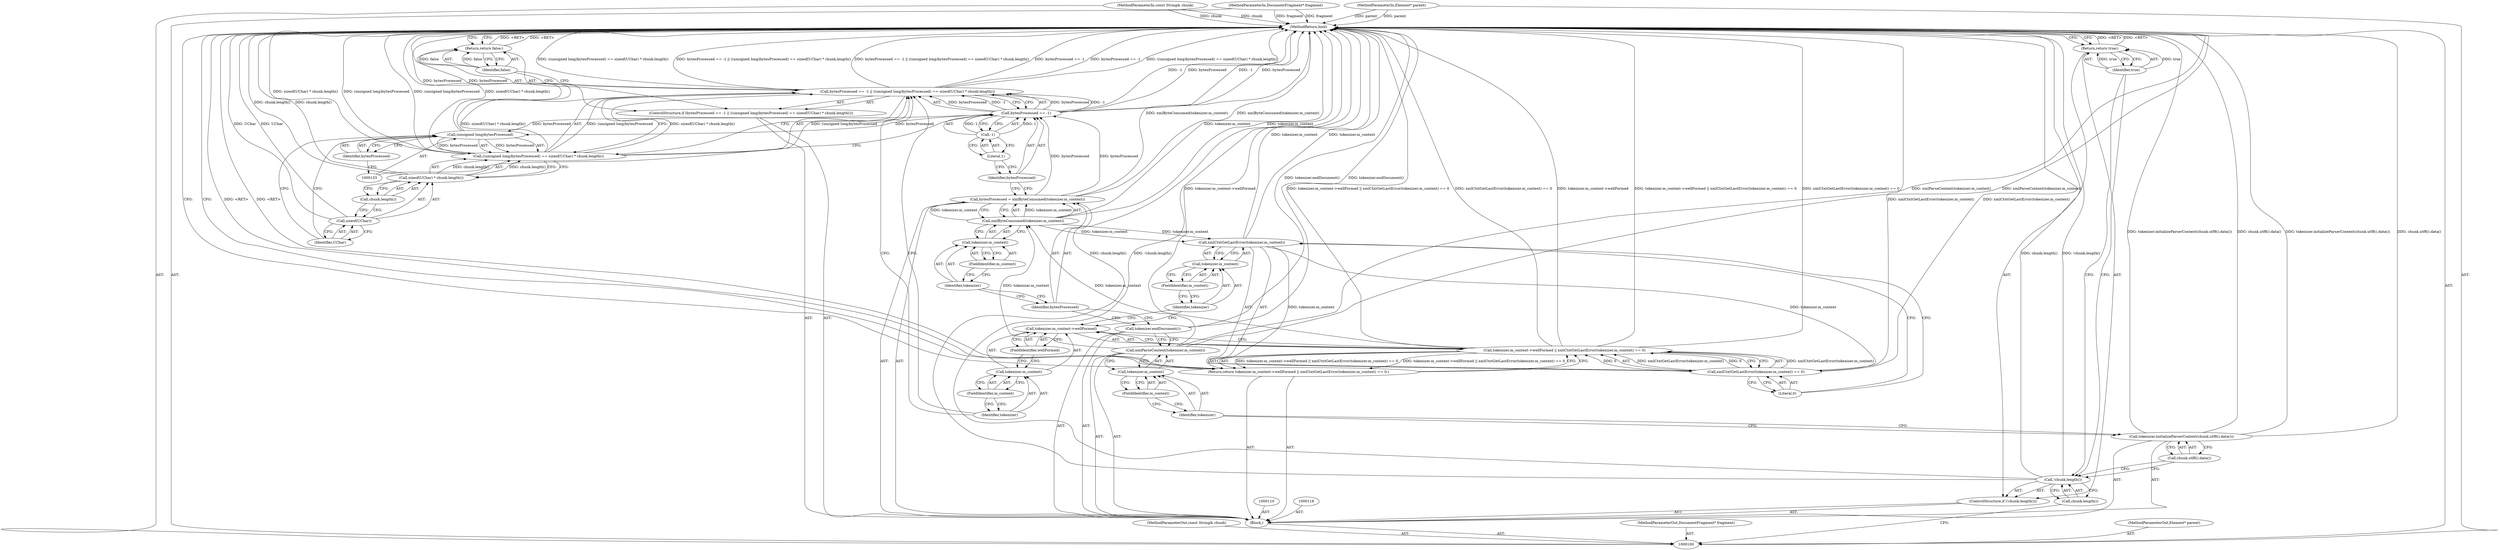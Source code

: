 digraph "1_Chrome_a1ce1b69e269a7e61ea0bf0691b90be0cbe9b4c5" {
"1000154" [label="(MethodReturn,bool)"];
"1000101" [label="(MethodParameterIn,const String& chunk)"];
"1000237" [label="(MethodParameterOut,const String& chunk)"];
"1000102" [label="(MethodParameterIn,DocumentFragment* fragment)"];
"1000238" [label="(MethodParameterOut,DocumentFragment* fragment)"];
"1000103" [label="(MethodParameterIn,Element* parent)"];
"1000239" [label="(MethodParameterOut,Element* parent)"];
"1000114" [label="(Call,tokenizer.m_context)"];
"1000115" [label="(Identifier,tokenizer)"];
"1000116" [label="(FieldIdentifier,m_context)"];
"1000113" [label="(Call,xmlParseContent(tokenizer.m_context))"];
"1000117" [label="(Call,tokenizer.endDocument())"];
"1000119" [label="(Call,bytesProcessed = xmlByteConsumed(tokenizer.m_context))"];
"1000120" [label="(Identifier,bytesProcessed)"];
"1000121" [label="(Call,xmlByteConsumed(tokenizer.m_context))"];
"1000122" [label="(Call,tokenizer.m_context)"];
"1000123" [label="(Identifier,tokenizer)"];
"1000124" [label="(FieldIdentifier,m_context)"];
"1000129" [label="(Call,-1)"];
"1000130" [label="(Literal,1)"];
"1000131" [label="(Call,((unsigned long)bytesProcessed) == sizeof(UChar) * chunk.length())"];
"1000132" [label="(Call,(unsigned long)bytesProcessed)"];
"1000125" [label="(ControlStructure,if (bytesProcessed == -1 || ((unsigned long)bytesProcessed) == sizeof(UChar) * chunk.length()))"];
"1000134" [label="(Identifier,bytesProcessed)"];
"1000135" [label="(Call,sizeof(UChar) * chunk.length())"];
"1000136" [label="(Call,sizeof(UChar))"];
"1000137" [label="(Identifier,UChar)"];
"1000126" [label="(Call,bytesProcessed == -1 || ((unsigned long)bytesProcessed) == sizeof(UChar) * chunk.length())"];
"1000127" [label="(Call,bytesProcessed == -1)"];
"1000128" [label="(Identifier,bytesProcessed)"];
"1000138" [label="(Call,chunk.length())"];
"1000140" [label="(Identifier,false)"];
"1000139" [label="(Return,return false;)"];
"1000142" [label="(Call,tokenizer.m_context->wellFormed || xmlCtxtGetLastError(tokenizer.m_context) == 0)"];
"1000143" [label="(Call,tokenizer.m_context->wellFormed)"];
"1000144" [label="(Call,tokenizer.m_context)"];
"1000145" [label="(Identifier,tokenizer)"];
"1000146" [label="(FieldIdentifier,m_context)"];
"1000147" [label="(FieldIdentifier,wellFormed)"];
"1000141" [label="(Return,return tokenizer.m_context->wellFormed || xmlCtxtGetLastError(tokenizer.m_context) == 0;)"];
"1000148" [label="(Call,xmlCtxtGetLastError(tokenizer.m_context) == 0)"];
"1000149" [label="(Call,xmlCtxtGetLastError(tokenizer.m_context))"];
"1000150" [label="(Call,tokenizer.m_context)"];
"1000151" [label="(Identifier,tokenizer)"];
"1000152" [label="(FieldIdentifier,m_context)"];
"1000153" [label="(Literal,0)"];
"1000104" [label="(Block,)"];
"1000105" [label="(ControlStructure,if (!chunk.length()))"];
"1000106" [label="(Call,!chunk.length())"];
"1000107" [label="(Call,chunk.length())"];
"1000109" [label="(Identifier,true)"];
"1000108" [label="(Return,return true;)"];
"1000112" [label="(Call,chunk.utf8().data())"];
"1000111" [label="(Call,tokenizer.initializeParserContext(chunk.utf8().data()))"];
"1000154" -> "1000100"  [label="AST: "];
"1000154" -> "1000108"  [label="CFG: "];
"1000154" -> "1000139"  [label="CFG: "];
"1000154" -> "1000141"  [label="CFG: "];
"1000139" -> "1000154"  [label="DDG: <RET>"];
"1000141" -> "1000154"  [label="DDG: <RET>"];
"1000108" -> "1000154"  [label="DDG: <RET>"];
"1000117" -> "1000154"  [label="DDG: tokenizer.endDocument()"];
"1000126" -> "1000154"  [label="DDG: bytesProcessed == -1 || ((unsigned long)bytesProcessed) == sizeof(UChar) * chunk.length()"];
"1000126" -> "1000154"  [label="DDG: bytesProcessed == -1"];
"1000126" -> "1000154"  [label="DDG: ((unsigned long)bytesProcessed) == sizeof(UChar) * chunk.length()"];
"1000142" -> "1000154"  [label="DDG: tokenizer.m_context->wellFormed || xmlCtxtGetLastError(tokenizer.m_context) == 0"];
"1000142" -> "1000154"  [label="DDG: xmlCtxtGetLastError(tokenizer.m_context) == 0"];
"1000142" -> "1000154"  [label="DDG: tokenizer.m_context->wellFormed"];
"1000106" -> "1000154"  [label="DDG: chunk.length()"];
"1000106" -> "1000154"  [label="DDG: !chunk.length()"];
"1000131" -> "1000154"  [label="DDG: (unsigned long)bytesProcessed"];
"1000131" -> "1000154"  [label="DDG: sizeof(UChar) * chunk.length()"];
"1000119" -> "1000154"  [label="DDG: xmlByteConsumed(tokenizer.m_context)"];
"1000149" -> "1000154"  [label="DDG: tokenizer.m_context"];
"1000111" -> "1000154"  [label="DDG: tokenizer.initializeParserContext(chunk.utf8().data())"];
"1000111" -> "1000154"  [label="DDG: chunk.utf8().data()"];
"1000127" -> "1000154"  [label="DDG: -1"];
"1000127" -> "1000154"  [label="DDG: bytesProcessed"];
"1000103" -> "1000154"  [label="DDG: parent"];
"1000132" -> "1000154"  [label="DDG: bytesProcessed"];
"1000148" -> "1000154"  [label="DDG: xmlCtxtGetLastError(tokenizer.m_context)"];
"1000102" -> "1000154"  [label="DDG: fragment"];
"1000113" -> "1000154"  [label="DDG: xmlParseContent(tokenizer.m_context)"];
"1000101" -> "1000154"  [label="DDG: chunk"];
"1000121" -> "1000154"  [label="DDG: tokenizer.m_context"];
"1000135" -> "1000154"  [label="DDG: chunk.length()"];
"1000136" -> "1000154"  [label="DDG: UChar"];
"1000101" -> "1000100"  [label="AST: "];
"1000101" -> "1000154"  [label="DDG: chunk"];
"1000237" -> "1000100"  [label="AST: "];
"1000102" -> "1000100"  [label="AST: "];
"1000102" -> "1000154"  [label="DDG: fragment"];
"1000238" -> "1000100"  [label="AST: "];
"1000103" -> "1000100"  [label="AST: "];
"1000103" -> "1000154"  [label="DDG: parent"];
"1000239" -> "1000100"  [label="AST: "];
"1000114" -> "1000113"  [label="AST: "];
"1000114" -> "1000116"  [label="CFG: "];
"1000115" -> "1000114"  [label="AST: "];
"1000116" -> "1000114"  [label="AST: "];
"1000113" -> "1000114"  [label="CFG: "];
"1000115" -> "1000114"  [label="AST: "];
"1000115" -> "1000111"  [label="CFG: "];
"1000116" -> "1000115"  [label="CFG: "];
"1000116" -> "1000114"  [label="AST: "];
"1000116" -> "1000115"  [label="CFG: "];
"1000114" -> "1000116"  [label="CFG: "];
"1000113" -> "1000104"  [label="AST: "];
"1000113" -> "1000114"  [label="CFG: "];
"1000114" -> "1000113"  [label="AST: "];
"1000117" -> "1000113"  [label="CFG: "];
"1000113" -> "1000154"  [label="DDG: xmlParseContent(tokenizer.m_context)"];
"1000113" -> "1000121"  [label="DDG: tokenizer.m_context"];
"1000117" -> "1000104"  [label="AST: "];
"1000117" -> "1000113"  [label="CFG: "];
"1000120" -> "1000117"  [label="CFG: "];
"1000117" -> "1000154"  [label="DDG: tokenizer.endDocument()"];
"1000119" -> "1000104"  [label="AST: "];
"1000119" -> "1000121"  [label="CFG: "];
"1000120" -> "1000119"  [label="AST: "];
"1000121" -> "1000119"  [label="AST: "];
"1000128" -> "1000119"  [label="CFG: "];
"1000119" -> "1000154"  [label="DDG: xmlByteConsumed(tokenizer.m_context)"];
"1000121" -> "1000119"  [label="DDG: tokenizer.m_context"];
"1000119" -> "1000127"  [label="DDG: bytesProcessed"];
"1000120" -> "1000119"  [label="AST: "];
"1000120" -> "1000117"  [label="CFG: "];
"1000123" -> "1000120"  [label="CFG: "];
"1000121" -> "1000119"  [label="AST: "];
"1000121" -> "1000122"  [label="CFG: "];
"1000122" -> "1000121"  [label="AST: "];
"1000119" -> "1000121"  [label="CFG: "];
"1000121" -> "1000154"  [label="DDG: tokenizer.m_context"];
"1000121" -> "1000119"  [label="DDG: tokenizer.m_context"];
"1000113" -> "1000121"  [label="DDG: tokenizer.m_context"];
"1000121" -> "1000149"  [label="DDG: tokenizer.m_context"];
"1000122" -> "1000121"  [label="AST: "];
"1000122" -> "1000124"  [label="CFG: "];
"1000123" -> "1000122"  [label="AST: "];
"1000124" -> "1000122"  [label="AST: "];
"1000121" -> "1000122"  [label="CFG: "];
"1000123" -> "1000122"  [label="AST: "];
"1000123" -> "1000120"  [label="CFG: "];
"1000124" -> "1000123"  [label="CFG: "];
"1000124" -> "1000122"  [label="AST: "];
"1000124" -> "1000123"  [label="CFG: "];
"1000122" -> "1000124"  [label="CFG: "];
"1000129" -> "1000127"  [label="AST: "];
"1000129" -> "1000130"  [label="CFG: "];
"1000130" -> "1000129"  [label="AST: "];
"1000127" -> "1000129"  [label="CFG: "];
"1000129" -> "1000127"  [label="DDG: 1"];
"1000130" -> "1000129"  [label="AST: "];
"1000130" -> "1000128"  [label="CFG: "];
"1000129" -> "1000130"  [label="CFG: "];
"1000131" -> "1000126"  [label="AST: "];
"1000131" -> "1000135"  [label="CFG: "];
"1000132" -> "1000131"  [label="AST: "];
"1000135" -> "1000131"  [label="AST: "];
"1000126" -> "1000131"  [label="CFG: "];
"1000131" -> "1000154"  [label="DDG: (unsigned long)bytesProcessed"];
"1000131" -> "1000154"  [label="DDG: sizeof(UChar) * chunk.length()"];
"1000131" -> "1000126"  [label="DDG: (unsigned long)bytesProcessed"];
"1000131" -> "1000126"  [label="DDG: sizeof(UChar) * chunk.length()"];
"1000132" -> "1000131"  [label="DDG: bytesProcessed"];
"1000135" -> "1000131"  [label="DDG: chunk.length()"];
"1000132" -> "1000131"  [label="AST: "];
"1000132" -> "1000134"  [label="CFG: "];
"1000133" -> "1000132"  [label="AST: "];
"1000134" -> "1000132"  [label="AST: "];
"1000137" -> "1000132"  [label="CFG: "];
"1000132" -> "1000154"  [label="DDG: bytesProcessed"];
"1000132" -> "1000131"  [label="DDG: bytesProcessed"];
"1000127" -> "1000132"  [label="DDG: bytesProcessed"];
"1000125" -> "1000104"  [label="AST: "];
"1000126" -> "1000125"  [label="AST: "];
"1000139" -> "1000125"  [label="AST: "];
"1000134" -> "1000132"  [label="AST: "];
"1000134" -> "1000133"  [label="CFG: "];
"1000132" -> "1000134"  [label="CFG: "];
"1000135" -> "1000131"  [label="AST: "];
"1000135" -> "1000138"  [label="CFG: "];
"1000136" -> "1000135"  [label="AST: "];
"1000138" -> "1000135"  [label="AST: "];
"1000131" -> "1000135"  [label="CFG: "];
"1000135" -> "1000154"  [label="DDG: chunk.length()"];
"1000135" -> "1000131"  [label="DDG: chunk.length()"];
"1000136" -> "1000135"  [label="AST: "];
"1000136" -> "1000137"  [label="CFG: "];
"1000137" -> "1000136"  [label="AST: "];
"1000138" -> "1000136"  [label="CFG: "];
"1000136" -> "1000154"  [label="DDG: UChar"];
"1000137" -> "1000136"  [label="AST: "];
"1000137" -> "1000132"  [label="CFG: "];
"1000136" -> "1000137"  [label="CFG: "];
"1000126" -> "1000125"  [label="AST: "];
"1000126" -> "1000127"  [label="CFG: "];
"1000126" -> "1000131"  [label="CFG: "];
"1000127" -> "1000126"  [label="AST: "];
"1000131" -> "1000126"  [label="AST: "];
"1000140" -> "1000126"  [label="CFG: "];
"1000145" -> "1000126"  [label="CFG: "];
"1000126" -> "1000154"  [label="DDG: bytesProcessed == -1 || ((unsigned long)bytesProcessed) == sizeof(UChar) * chunk.length()"];
"1000126" -> "1000154"  [label="DDG: bytesProcessed == -1"];
"1000126" -> "1000154"  [label="DDG: ((unsigned long)bytesProcessed) == sizeof(UChar) * chunk.length()"];
"1000127" -> "1000126"  [label="DDG: bytesProcessed"];
"1000127" -> "1000126"  [label="DDG: -1"];
"1000131" -> "1000126"  [label="DDG: (unsigned long)bytesProcessed"];
"1000131" -> "1000126"  [label="DDG: sizeof(UChar) * chunk.length()"];
"1000127" -> "1000126"  [label="AST: "];
"1000127" -> "1000129"  [label="CFG: "];
"1000128" -> "1000127"  [label="AST: "];
"1000129" -> "1000127"  [label="AST: "];
"1000133" -> "1000127"  [label="CFG: "];
"1000126" -> "1000127"  [label="CFG: "];
"1000127" -> "1000154"  [label="DDG: -1"];
"1000127" -> "1000154"  [label="DDG: bytesProcessed"];
"1000127" -> "1000126"  [label="DDG: bytesProcessed"];
"1000127" -> "1000126"  [label="DDG: -1"];
"1000119" -> "1000127"  [label="DDG: bytesProcessed"];
"1000129" -> "1000127"  [label="DDG: 1"];
"1000127" -> "1000132"  [label="DDG: bytesProcessed"];
"1000128" -> "1000127"  [label="AST: "];
"1000128" -> "1000119"  [label="CFG: "];
"1000130" -> "1000128"  [label="CFG: "];
"1000138" -> "1000135"  [label="AST: "];
"1000138" -> "1000136"  [label="CFG: "];
"1000135" -> "1000138"  [label="CFG: "];
"1000140" -> "1000139"  [label="AST: "];
"1000140" -> "1000126"  [label="CFG: "];
"1000139" -> "1000140"  [label="CFG: "];
"1000140" -> "1000139"  [label="DDG: false"];
"1000139" -> "1000125"  [label="AST: "];
"1000139" -> "1000140"  [label="CFG: "];
"1000140" -> "1000139"  [label="AST: "];
"1000154" -> "1000139"  [label="CFG: "];
"1000139" -> "1000154"  [label="DDG: <RET>"];
"1000140" -> "1000139"  [label="DDG: false"];
"1000142" -> "1000141"  [label="AST: "];
"1000142" -> "1000143"  [label="CFG: "];
"1000142" -> "1000148"  [label="CFG: "];
"1000143" -> "1000142"  [label="AST: "];
"1000148" -> "1000142"  [label="AST: "];
"1000141" -> "1000142"  [label="CFG: "];
"1000142" -> "1000154"  [label="DDG: tokenizer.m_context->wellFormed || xmlCtxtGetLastError(tokenizer.m_context) == 0"];
"1000142" -> "1000154"  [label="DDG: xmlCtxtGetLastError(tokenizer.m_context) == 0"];
"1000142" -> "1000154"  [label="DDG: tokenizer.m_context->wellFormed"];
"1000142" -> "1000141"  [label="DDG: tokenizer.m_context->wellFormed || xmlCtxtGetLastError(tokenizer.m_context) == 0"];
"1000148" -> "1000142"  [label="DDG: xmlCtxtGetLastError(tokenizer.m_context)"];
"1000148" -> "1000142"  [label="DDG: 0"];
"1000143" -> "1000142"  [label="AST: "];
"1000143" -> "1000147"  [label="CFG: "];
"1000144" -> "1000143"  [label="AST: "];
"1000147" -> "1000143"  [label="AST: "];
"1000151" -> "1000143"  [label="CFG: "];
"1000142" -> "1000143"  [label="CFG: "];
"1000144" -> "1000143"  [label="AST: "];
"1000144" -> "1000146"  [label="CFG: "];
"1000145" -> "1000144"  [label="AST: "];
"1000146" -> "1000144"  [label="AST: "];
"1000147" -> "1000144"  [label="CFG: "];
"1000145" -> "1000144"  [label="AST: "];
"1000145" -> "1000126"  [label="CFG: "];
"1000146" -> "1000145"  [label="CFG: "];
"1000146" -> "1000144"  [label="AST: "];
"1000146" -> "1000145"  [label="CFG: "];
"1000144" -> "1000146"  [label="CFG: "];
"1000147" -> "1000143"  [label="AST: "];
"1000147" -> "1000144"  [label="CFG: "];
"1000143" -> "1000147"  [label="CFG: "];
"1000141" -> "1000104"  [label="AST: "];
"1000141" -> "1000142"  [label="CFG: "];
"1000142" -> "1000141"  [label="AST: "];
"1000154" -> "1000141"  [label="CFG: "];
"1000141" -> "1000154"  [label="DDG: <RET>"];
"1000142" -> "1000141"  [label="DDG: tokenizer.m_context->wellFormed || xmlCtxtGetLastError(tokenizer.m_context) == 0"];
"1000148" -> "1000142"  [label="AST: "];
"1000148" -> "1000153"  [label="CFG: "];
"1000149" -> "1000148"  [label="AST: "];
"1000153" -> "1000148"  [label="AST: "];
"1000142" -> "1000148"  [label="CFG: "];
"1000148" -> "1000154"  [label="DDG: xmlCtxtGetLastError(tokenizer.m_context)"];
"1000148" -> "1000142"  [label="DDG: xmlCtxtGetLastError(tokenizer.m_context)"];
"1000148" -> "1000142"  [label="DDG: 0"];
"1000149" -> "1000148"  [label="DDG: tokenizer.m_context"];
"1000149" -> "1000148"  [label="AST: "];
"1000149" -> "1000150"  [label="CFG: "];
"1000150" -> "1000149"  [label="AST: "];
"1000153" -> "1000149"  [label="CFG: "];
"1000149" -> "1000154"  [label="DDG: tokenizer.m_context"];
"1000149" -> "1000148"  [label="DDG: tokenizer.m_context"];
"1000121" -> "1000149"  [label="DDG: tokenizer.m_context"];
"1000150" -> "1000149"  [label="AST: "];
"1000150" -> "1000152"  [label="CFG: "];
"1000151" -> "1000150"  [label="AST: "];
"1000152" -> "1000150"  [label="AST: "];
"1000149" -> "1000150"  [label="CFG: "];
"1000151" -> "1000150"  [label="AST: "];
"1000151" -> "1000143"  [label="CFG: "];
"1000152" -> "1000151"  [label="CFG: "];
"1000152" -> "1000150"  [label="AST: "];
"1000152" -> "1000151"  [label="CFG: "];
"1000150" -> "1000152"  [label="CFG: "];
"1000153" -> "1000148"  [label="AST: "];
"1000153" -> "1000149"  [label="CFG: "];
"1000148" -> "1000153"  [label="CFG: "];
"1000104" -> "1000100"  [label="AST: "];
"1000105" -> "1000104"  [label="AST: "];
"1000110" -> "1000104"  [label="AST: "];
"1000111" -> "1000104"  [label="AST: "];
"1000113" -> "1000104"  [label="AST: "];
"1000117" -> "1000104"  [label="AST: "];
"1000118" -> "1000104"  [label="AST: "];
"1000119" -> "1000104"  [label="AST: "];
"1000125" -> "1000104"  [label="AST: "];
"1000141" -> "1000104"  [label="AST: "];
"1000105" -> "1000104"  [label="AST: "];
"1000106" -> "1000105"  [label="AST: "];
"1000108" -> "1000105"  [label="AST: "];
"1000106" -> "1000105"  [label="AST: "];
"1000106" -> "1000107"  [label="CFG: "];
"1000107" -> "1000106"  [label="AST: "];
"1000109" -> "1000106"  [label="CFG: "];
"1000112" -> "1000106"  [label="CFG: "];
"1000106" -> "1000154"  [label="DDG: chunk.length()"];
"1000106" -> "1000154"  [label="DDG: !chunk.length()"];
"1000107" -> "1000106"  [label="AST: "];
"1000107" -> "1000100"  [label="CFG: "];
"1000106" -> "1000107"  [label="CFG: "];
"1000109" -> "1000108"  [label="AST: "];
"1000109" -> "1000106"  [label="CFG: "];
"1000108" -> "1000109"  [label="CFG: "];
"1000109" -> "1000108"  [label="DDG: true"];
"1000108" -> "1000105"  [label="AST: "];
"1000108" -> "1000109"  [label="CFG: "];
"1000109" -> "1000108"  [label="AST: "];
"1000154" -> "1000108"  [label="CFG: "];
"1000108" -> "1000154"  [label="DDG: <RET>"];
"1000109" -> "1000108"  [label="DDG: true"];
"1000112" -> "1000111"  [label="AST: "];
"1000112" -> "1000106"  [label="CFG: "];
"1000111" -> "1000112"  [label="CFG: "];
"1000111" -> "1000104"  [label="AST: "];
"1000111" -> "1000112"  [label="CFG: "];
"1000112" -> "1000111"  [label="AST: "];
"1000115" -> "1000111"  [label="CFG: "];
"1000111" -> "1000154"  [label="DDG: tokenizer.initializeParserContext(chunk.utf8().data())"];
"1000111" -> "1000154"  [label="DDG: chunk.utf8().data()"];
}
